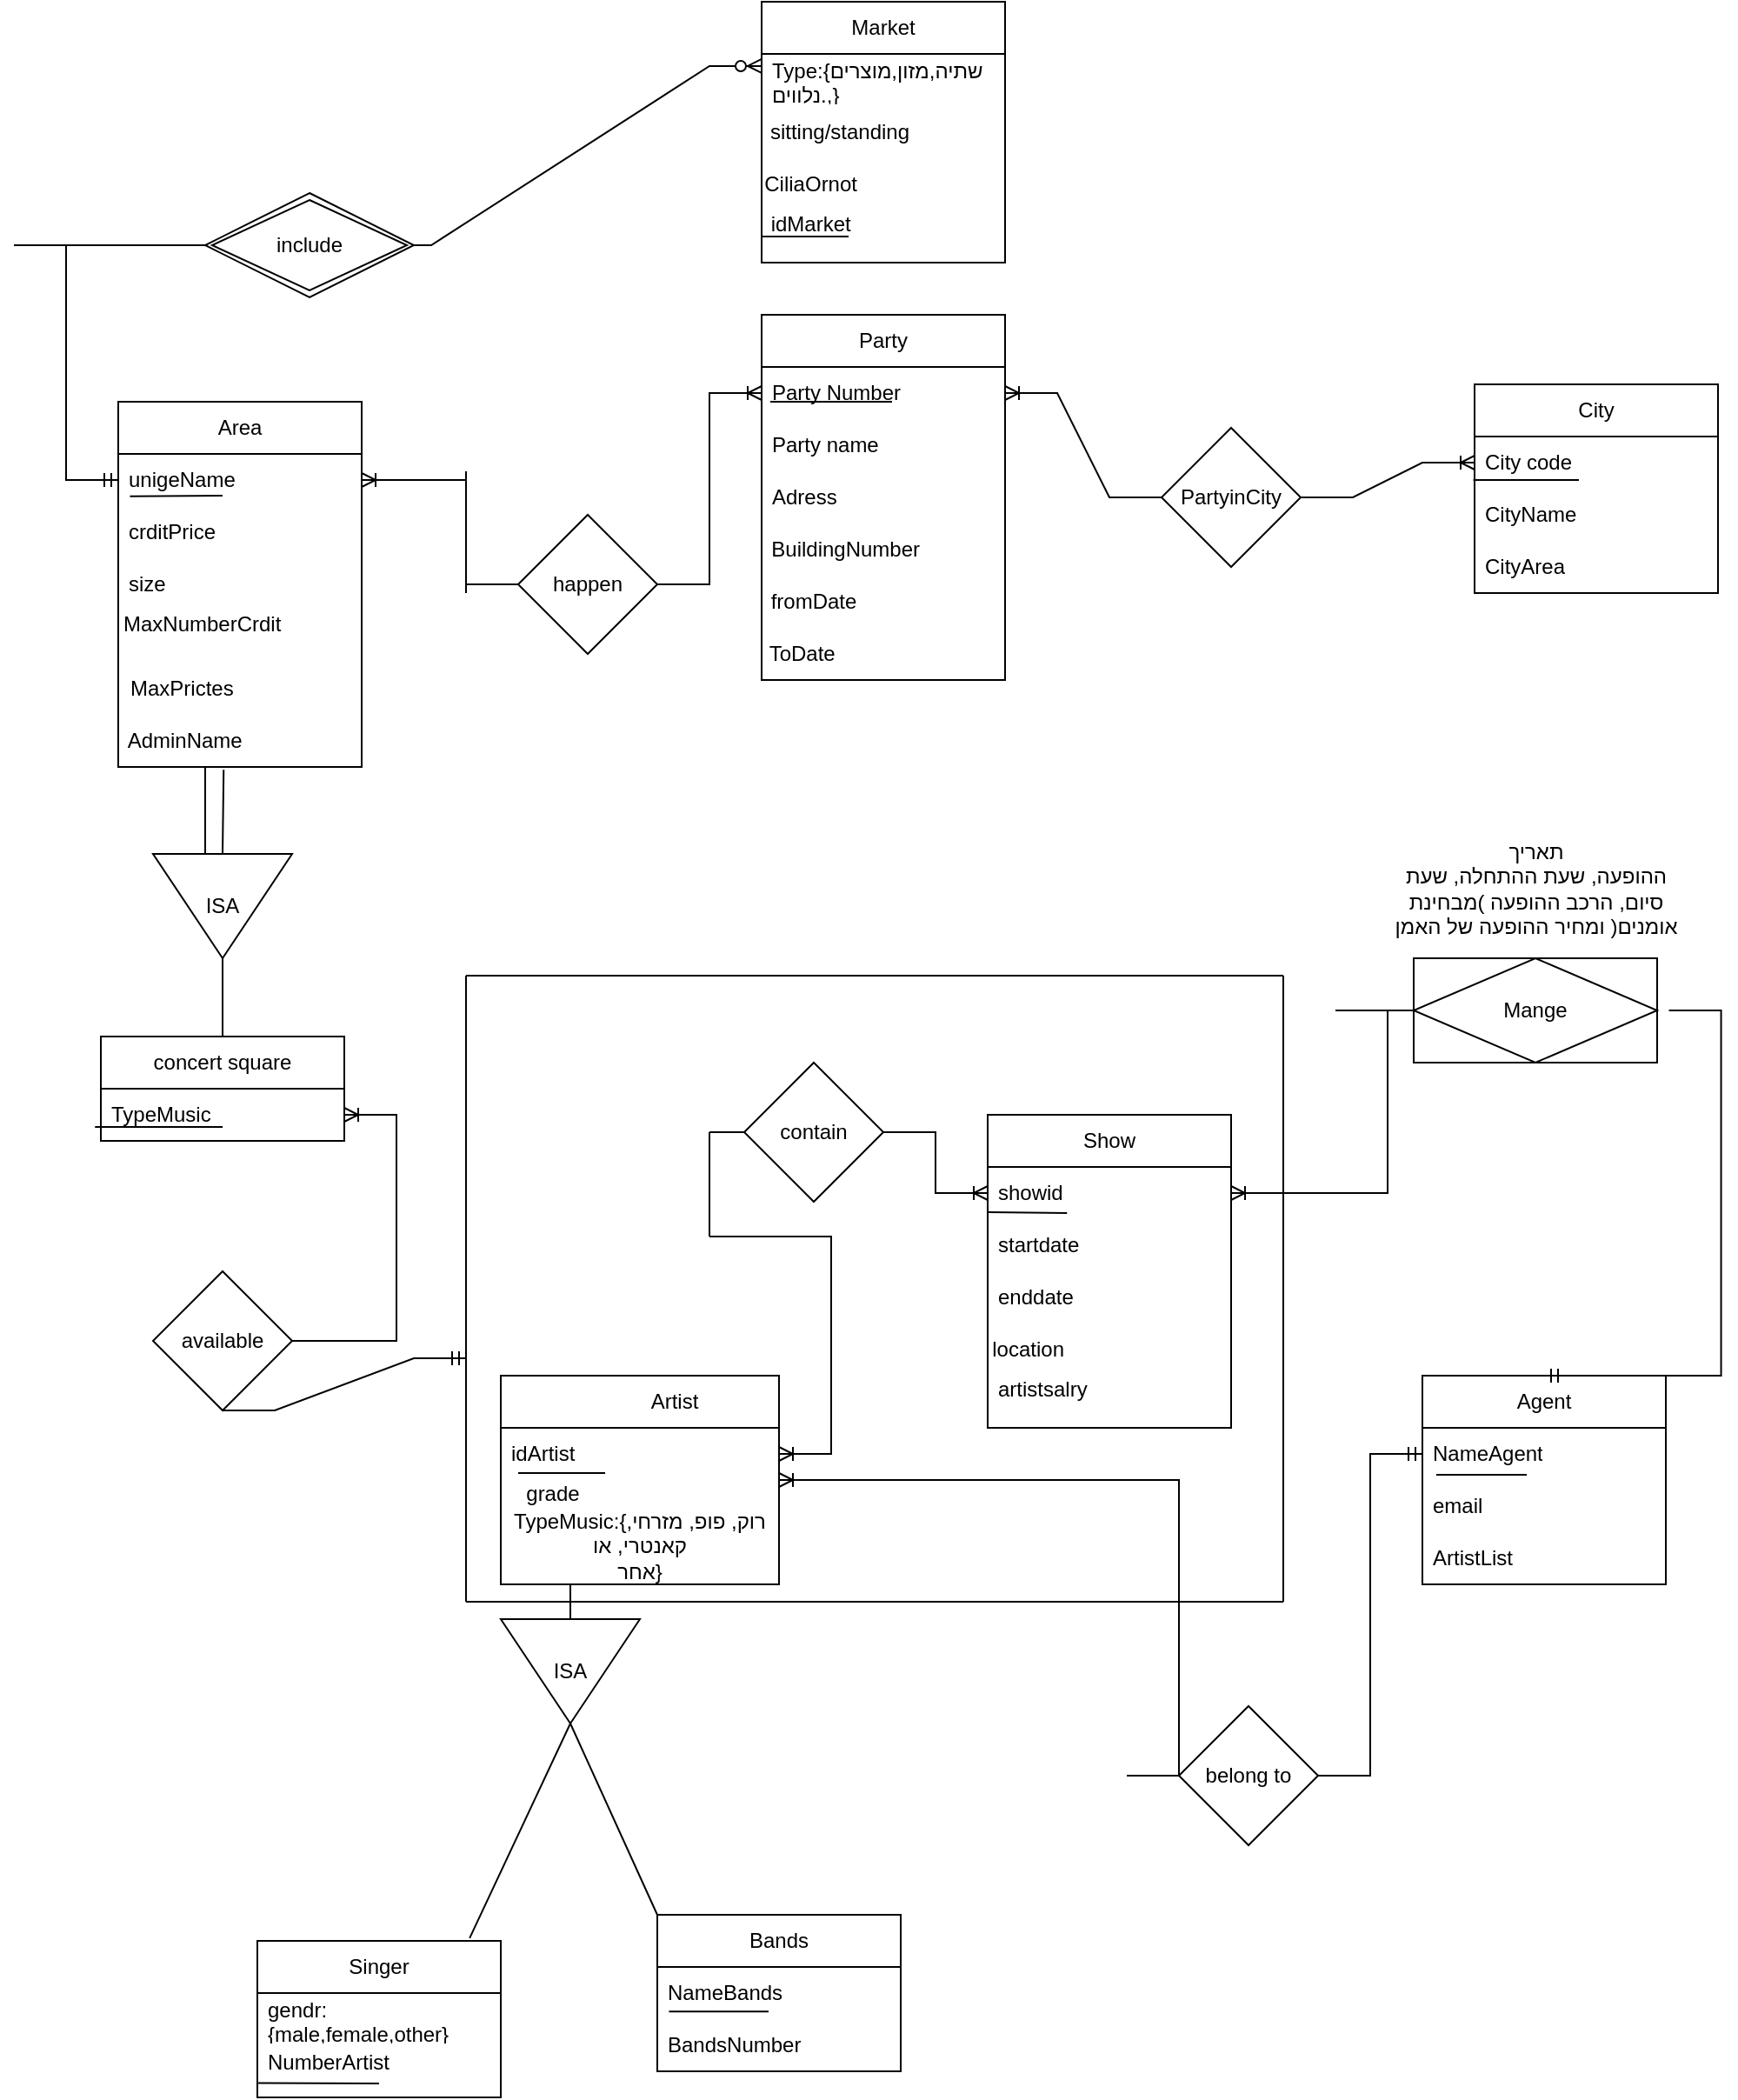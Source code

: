 <mxfile version="21.2.8" type="device">
  <diagram name="‫עמוד-1‬" id="34bfZWkIVzq-DvCz99RQ">
    <mxGraphModel dx="1200" dy="763" grid="1" gridSize="10" guides="1" tooltips="1" connect="1" arrows="1" fold="1" page="1" pageScale="1" pageWidth="1654" pageHeight="2336" math="0" shadow="0">
      <root>
        <mxCell id="0" />
        <mxCell id="1" parent="0" />
        <mxCell id="goCMUvhpIHfgZ5BJ_XMX-2" value="Party" style="swimlane;fontStyle=0;childLayout=stackLayout;horizontal=1;startSize=30;horizontalStack=0;resizeParent=1;resizeParentMax=0;resizeLast=0;collapsible=1;marginBottom=0;whiteSpace=wrap;html=1;" parent="1" vertex="1">
          <mxGeometry x="530" y="200" width="140" height="210" as="geometry" />
        </mxCell>
        <mxCell id="goCMUvhpIHfgZ5BJ_XMX-3" value="Party Number" style="text;strokeColor=none;fillColor=none;align=left;verticalAlign=middle;spacingLeft=4;spacingRight=4;overflow=hidden;points=[[0,0.5],[1,0.5]];portConstraint=eastwest;rotatable=0;whiteSpace=wrap;html=1;" parent="goCMUvhpIHfgZ5BJ_XMX-2" vertex="1">
          <mxGeometry y="30" width="140" height="30" as="geometry" />
        </mxCell>
        <mxCell id="goCMUvhpIHfgZ5BJ_XMX-4" value="Party name" style="text;strokeColor=none;fillColor=none;align=left;verticalAlign=middle;spacingLeft=4;spacingRight=4;overflow=hidden;points=[[0,0.5],[1,0.5]];portConstraint=eastwest;rotatable=0;whiteSpace=wrap;html=1;" parent="goCMUvhpIHfgZ5BJ_XMX-2" vertex="1">
          <mxGeometry y="60" width="140" height="30" as="geometry" />
        </mxCell>
        <mxCell id="goCMUvhpIHfgZ5BJ_XMX-5" value="Adress" style="text;strokeColor=none;fillColor=none;align=left;verticalAlign=middle;spacingLeft=4;spacingRight=4;overflow=hidden;points=[[0,0.5],[1,0.5]];portConstraint=eastwest;rotatable=0;whiteSpace=wrap;html=1;" parent="goCMUvhpIHfgZ5BJ_XMX-2" vertex="1">
          <mxGeometry y="90" width="140" height="30" as="geometry" />
        </mxCell>
        <mxCell id="goCMUvhpIHfgZ5BJ_XMX-6" value="" style="endArrow=none;html=1;rounded=0;" parent="goCMUvhpIHfgZ5BJ_XMX-2" edge="1">
          <mxGeometry width="50" height="50" relative="1" as="geometry">
            <mxPoint x="5" y="50" as="sourcePoint" />
            <mxPoint x="75" y="50" as="targetPoint" />
          </mxGeometry>
        </mxCell>
        <mxCell id="goCMUvhpIHfgZ5BJ_XMX-7" value="BuildingNumber&amp;nbsp; &amp;nbsp; &amp;nbsp; &amp;nbsp; &amp;nbsp; &amp;nbsp; &amp;nbsp;" style="text;html=1;strokeColor=none;fillColor=none;align=center;verticalAlign=middle;whiteSpace=wrap;rounded=0;" parent="goCMUvhpIHfgZ5BJ_XMX-2" vertex="1">
          <mxGeometry y="120" width="140" height="30" as="geometry" />
        </mxCell>
        <mxCell id="goCMUvhpIHfgZ5BJ_XMX-11" value="fromDate&amp;nbsp; &amp;nbsp; &amp;nbsp; &amp;nbsp; &amp;nbsp; &amp;nbsp; &amp;nbsp; &amp;nbsp; &amp;nbsp; &amp;nbsp; &amp;nbsp; &amp;nbsp;&amp;nbsp;" style="text;html=1;strokeColor=none;fillColor=none;align=center;verticalAlign=middle;whiteSpace=wrap;rounded=0;" parent="goCMUvhpIHfgZ5BJ_XMX-2" vertex="1">
          <mxGeometry y="150" width="140" height="30" as="geometry" />
        </mxCell>
        <mxCell id="goCMUvhpIHfgZ5BJ_XMX-12" value="ToDate&amp;nbsp; &amp;nbsp; &amp;nbsp; &amp;nbsp; &amp;nbsp; &amp;nbsp; &amp;nbsp; &amp;nbsp; &amp;nbsp; &amp;nbsp; &amp;nbsp; &amp;nbsp; &amp;nbsp; &amp;nbsp;&amp;nbsp;" style="text;html=1;strokeColor=none;fillColor=none;align=center;verticalAlign=middle;whiteSpace=wrap;rounded=0;" parent="goCMUvhpIHfgZ5BJ_XMX-2" vertex="1">
          <mxGeometry y="180" width="140" height="30" as="geometry" />
        </mxCell>
        <mxCell id="goCMUvhpIHfgZ5BJ_XMX-13" value="Area" style="swimlane;fontStyle=0;childLayout=stackLayout;horizontal=1;startSize=30;horizontalStack=0;resizeParent=1;resizeParentMax=0;resizeLast=0;collapsible=1;marginBottom=0;whiteSpace=wrap;html=1;" parent="1" vertex="1">
          <mxGeometry x="160" y="250" width="140" height="210" as="geometry" />
        </mxCell>
        <mxCell id="goCMUvhpIHfgZ5BJ_XMX-14" value="unigeName" style="text;strokeColor=none;fillColor=none;align=left;verticalAlign=middle;spacingLeft=4;spacingRight=4;overflow=hidden;points=[[0,0.5],[1,0.5]];portConstraint=eastwest;rotatable=0;whiteSpace=wrap;html=1;" parent="goCMUvhpIHfgZ5BJ_XMX-13" vertex="1">
          <mxGeometry y="30" width="140" height="30" as="geometry" />
        </mxCell>
        <mxCell id="goCMUvhpIHfgZ5BJ_XMX-15" value="crditPrice" style="text;strokeColor=none;fillColor=none;align=left;verticalAlign=middle;spacingLeft=4;spacingRight=4;overflow=hidden;points=[[0,0.5],[1,0.5]];portConstraint=eastwest;rotatable=0;whiteSpace=wrap;html=1;" parent="goCMUvhpIHfgZ5BJ_XMX-13" vertex="1">
          <mxGeometry y="60" width="140" height="30" as="geometry" />
        </mxCell>
        <mxCell id="goCMUvhpIHfgZ5BJ_XMX-16" value="size" style="text;strokeColor=none;fillColor=none;align=left;verticalAlign=middle;spacingLeft=4;spacingRight=4;overflow=hidden;points=[[0,0.5],[1,0.5]];portConstraint=eastwest;rotatable=0;whiteSpace=wrap;html=1;" parent="goCMUvhpIHfgZ5BJ_XMX-13" vertex="1">
          <mxGeometry y="90" width="140" height="30" as="geometry" />
        </mxCell>
        <mxCell id="goCMUvhpIHfgZ5BJ_XMX-17" value="MaxNumberCrdit&amp;nbsp; &amp;nbsp; &amp;nbsp; &amp;nbsp; &amp;nbsp; &amp;nbsp; &amp;nbsp; &amp;nbsp;&amp;nbsp;" style="text;html=1;strokeColor=none;fillColor=none;align=center;verticalAlign=middle;whiteSpace=wrap;rounded=0;" parent="goCMUvhpIHfgZ5BJ_XMX-13" vertex="1">
          <mxGeometry y="120" width="140" height="30" as="geometry" />
        </mxCell>
        <mxCell id="goCMUvhpIHfgZ5BJ_XMX-18" value="MaxPrictes&amp;nbsp; &amp;nbsp; &amp;nbsp; &amp;nbsp; &amp;nbsp; &amp;nbsp; &amp;nbsp; &amp;nbsp; &amp;nbsp; &amp;nbsp;&amp;nbsp;" style="text;html=1;strokeColor=none;fillColor=none;align=center;verticalAlign=middle;whiteSpace=wrap;rounded=0;" parent="goCMUvhpIHfgZ5BJ_XMX-13" vertex="1">
          <mxGeometry y="150" width="140" height="30" as="geometry" />
        </mxCell>
        <mxCell id="goCMUvhpIHfgZ5BJ_XMX-21" value="AdminName&amp;nbsp; &amp;nbsp; &amp;nbsp; &amp;nbsp; &amp;nbsp; &amp;nbsp; &amp;nbsp; &amp;nbsp; &amp;nbsp; &amp;nbsp;" style="text;html=1;strokeColor=none;fillColor=none;align=center;verticalAlign=middle;whiteSpace=wrap;rounded=0;" parent="goCMUvhpIHfgZ5BJ_XMX-13" vertex="1">
          <mxGeometry y="180" width="140" height="30" as="geometry" />
        </mxCell>
        <mxCell id="goCMUvhpIHfgZ5BJ_XMX-22" value="" style="endArrow=none;html=1;rounded=0;exitX=0.048;exitY=-0.189;exitDx=0;exitDy=0;exitPerimeter=0;" parent="goCMUvhpIHfgZ5BJ_XMX-13" source="goCMUvhpIHfgZ5BJ_XMX-15" edge="1">
          <mxGeometry width="50" height="50" relative="1" as="geometry">
            <mxPoint x="-70" y="90" as="sourcePoint" />
            <mxPoint x="60" y="54" as="targetPoint" />
          </mxGeometry>
        </mxCell>
        <mxCell id="goCMUvhpIHfgZ5BJ_XMX-24" value="concert square" style="swimlane;fontStyle=0;childLayout=stackLayout;horizontal=1;startSize=30;horizontalStack=0;resizeParent=1;resizeParentMax=0;resizeLast=0;collapsible=1;marginBottom=0;whiteSpace=wrap;html=1;" parent="1" vertex="1">
          <mxGeometry x="150" y="615" width="140" height="60" as="geometry" />
        </mxCell>
        <mxCell id="goCMUvhpIHfgZ5BJ_XMX-25" value="TypeMusic" style="text;strokeColor=none;fillColor=none;align=left;verticalAlign=middle;spacingLeft=4;spacingRight=4;overflow=hidden;points=[[0,0.5],[1,0.5]];portConstraint=eastwest;rotatable=0;whiteSpace=wrap;html=1;" parent="goCMUvhpIHfgZ5BJ_XMX-24" vertex="1">
          <mxGeometry y="30" width="140" height="30" as="geometry" />
        </mxCell>
        <mxCell id="-B7cMqeJj6rll6-kujTo-4" value="" style="endArrow=none;html=1;rounded=0;exitX=-0.024;exitY=0.733;exitDx=0;exitDy=0;exitPerimeter=0;" parent="goCMUvhpIHfgZ5BJ_XMX-24" source="goCMUvhpIHfgZ5BJ_XMX-25" edge="1">
          <mxGeometry width="50" height="50" relative="1" as="geometry">
            <mxPoint x="-60" y="95" as="sourcePoint" />
            <mxPoint x="70" y="52" as="targetPoint" />
          </mxGeometry>
        </mxCell>
        <mxCell id="goCMUvhpIHfgZ5BJ_XMX-28" value="ISA" style="triangle;whiteSpace=wrap;html=1;direction=south;" parent="1" vertex="1">
          <mxGeometry x="180" y="510" width="80" height="60" as="geometry" />
        </mxCell>
        <mxCell id="goCMUvhpIHfgZ5BJ_XMX-29" value="" style="endArrow=none;html=1;rounded=0;" parent="1" edge="1">
          <mxGeometry width="50" height="50" relative="1" as="geometry">
            <mxPoint x="210" y="510" as="sourcePoint" />
            <mxPoint x="210" y="460" as="targetPoint" />
          </mxGeometry>
        </mxCell>
        <mxCell id="goCMUvhpIHfgZ5BJ_XMX-30" value="" style="endArrow=none;html=1;rounded=0;entryX=1;entryY=0.5;entryDx=0;entryDy=0;exitX=0.5;exitY=0;exitDx=0;exitDy=0;" parent="1" source="goCMUvhpIHfgZ5BJ_XMX-24" target="goCMUvhpIHfgZ5BJ_XMX-28" edge="1">
          <mxGeometry width="50" height="50" relative="1" as="geometry">
            <mxPoint x="220" y="600" as="sourcePoint" />
            <mxPoint x="210" y="570" as="targetPoint" />
          </mxGeometry>
        </mxCell>
        <mxCell id="goCMUvhpIHfgZ5BJ_XMX-31" value="Market" style="swimlane;fontStyle=0;childLayout=stackLayout;horizontal=1;startSize=30;horizontalStack=0;resizeParent=1;resizeParentMax=0;resizeLast=0;collapsible=1;marginBottom=0;whiteSpace=wrap;html=1;" parent="1" vertex="1">
          <mxGeometry x="530" y="20" width="140" height="150" as="geometry" />
        </mxCell>
        <mxCell id="goCMUvhpIHfgZ5BJ_XMX-34" value="Type:{שתיה,מזון,מוצרים נלווים.,}" style="text;strokeColor=none;fillColor=none;align=left;verticalAlign=middle;spacingLeft=4;spacingRight=4;overflow=hidden;points=[[0,0.5],[1,0.5]];portConstraint=eastwest;rotatable=0;whiteSpace=wrap;html=1;" parent="goCMUvhpIHfgZ5BJ_XMX-31" vertex="1">
          <mxGeometry y="30" width="140" height="30" as="geometry" />
        </mxCell>
        <mxCell id="goCMUvhpIHfgZ5BJ_XMX-35" value="sitting/standing&amp;nbsp; &amp;nbsp; &amp;nbsp; &amp;nbsp; &amp;nbsp; &amp;nbsp; &amp;nbsp; &amp;nbsp;" style="text;html=1;strokeColor=none;fillColor=none;align=center;verticalAlign=middle;whiteSpace=wrap;rounded=0;" parent="goCMUvhpIHfgZ5BJ_XMX-31" vertex="1">
          <mxGeometry y="60" width="140" height="30" as="geometry" />
        </mxCell>
        <mxCell id="goCMUvhpIHfgZ5BJ_XMX-36" value="CiliaOrnot&amp;nbsp; &amp;nbsp; &amp;nbsp; &amp;nbsp; &amp;nbsp; &amp;nbsp; &amp;nbsp; &amp;nbsp; &amp;nbsp; &amp;nbsp; &amp;nbsp; &amp;nbsp; &amp;nbsp;" style="text;html=1;strokeColor=none;fillColor=none;align=center;verticalAlign=middle;whiteSpace=wrap;rounded=0;" parent="goCMUvhpIHfgZ5BJ_XMX-31" vertex="1">
          <mxGeometry y="90" width="140" height="30" as="geometry" />
        </mxCell>
        <mxCell id="-B7cMqeJj6rll6-kujTo-1" value="idMarket&amp;nbsp; &amp;nbsp; &amp;nbsp; &amp;nbsp; &amp;nbsp; &amp;nbsp; &amp;nbsp; &amp;nbsp; &amp;nbsp; &amp;nbsp; &amp;nbsp; &amp;nbsp; &amp;nbsp;&lt;br&gt;&lt;br&gt;" style="text;html=1;strokeColor=none;fillColor=none;align=center;verticalAlign=middle;whiteSpace=wrap;rounded=0;" parent="goCMUvhpIHfgZ5BJ_XMX-31" vertex="1">
          <mxGeometry y="120" width="140" height="30" as="geometry" />
        </mxCell>
        <mxCell id="-B7cMqeJj6rll6-kujTo-3" value="" style="endArrow=none;html=1;rounded=0;exitX=0;exitY=0.5;exitDx=0;exitDy=0;" parent="goCMUvhpIHfgZ5BJ_XMX-31" source="-B7cMqeJj6rll6-kujTo-1" edge="1">
          <mxGeometry width="50" height="50" relative="1" as="geometry">
            <mxPoint x="-80" y="190" as="sourcePoint" />
            <mxPoint x="50" y="135" as="targetPoint" />
          </mxGeometry>
        </mxCell>
        <mxCell id="goCMUvhpIHfgZ5BJ_XMX-41" value="" style="endArrow=none;html=1;rounded=0;entryX=0.433;entryY=1.056;entryDx=0;entryDy=0;entryPerimeter=0;exitX=0;exitY=0.5;exitDx=0;exitDy=0;" parent="1" source="goCMUvhpIHfgZ5BJ_XMX-28" target="goCMUvhpIHfgZ5BJ_XMX-21" edge="1">
          <mxGeometry width="50" height="50" relative="1" as="geometry">
            <mxPoint x="220" y="510" as="sourcePoint" />
            <mxPoint x="70" y="280.711" as="targetPoint" />
          </mxGeometry>
        </mxCell>
        <mxCell id="goCMUvhpIHfgZ5BJ_XMX-42" value="&lt;blockquote style=&quot;margin: 0 0 0 40px; border: none; padding: 0px;&quot;&gt;Artist&lt;/blockquote&gt;" style="swimlane;fontStyle=0;childLayout=stackLayout;horizontal=1;startSize=30;horizontalStack=0;resizeParent=1;resizeParentMax=0;resizeLast=0;collapsible=1;marginBottom=0;whiteSpace=wrap;html=1;" parent="1" vertex="1">
          <mxGeometry x="380" y="810" width="160" height="120" as="geometry" />
        </mxCell>
        <mxCell id="goCMUvhpIHfgZ5BJ_XMX-43" value="idArtist" style="text;strokeColor=none;fillColor=none;align=left;verticalAlign=middle;spacingLeft=4;spacingRight=4;overflow=hidden;points=[[0,0.5],[1,0.5]];portConstraint=eastwest;rotatable=0;whiteSpace=wrap;html=1;" parent="goCMUvhpIHfgZ5BJ_XMX-42" vertex="1">
          <mxGeometry y="30" width="160" height="30" as="geometry" />
        </mxCell>
        <mxCell id="goCMUvhpIHfgZ5BJ_XMX-53" value="grade&amp;nbsp; &amp;nbsp; &amp;nbsp; &amp;nbsp; &amp;nbsp; &amp;nbsp; &amp;nbsp; &amp;nbsp; &amp;nbsp; &amp;nbsp; &amp;nbsp; &amp;nbsp; &amp;nbsp; &amp;nbsp; &amp;nbsp;&amp;nbsp;&lt;br&gt;&lt;br&gt;" style="text;html=1;strokeColor=none;fillColor=none;align=center;verticalAlign=middle;whiteSpace=wrap;rounded=0;" parent="goCMUvhpIHfgZ5BJ_XMX-42" vertex="1">
          <mxGeometry y="60" width="160" height="30" as="geometry" />
        </mxCell>
        <mxCell id="goCMUvhpIHfgZ5BJ_XMX-66" value="" style="endArrow=none;html=1;rounded=0;" parent="goCMUvhpIHfgZ5BJ_XMX-42" edge="1">
          <mxGeometry width="50" height="50" relative="1" as="geometry">
            <mxPoint x="10" y="56" as="sourcePoint" />
            <mxPoint x="60" y="56" as="targetPoint" />
          </mxGeometry>
        </mxCell>
        <mxCell id="-B7cMqeJj6rll6-kujTo-5" value="TypeMusic:{רוק, פופ, מזרחי, קאנטרי, או&lt;br style=&quot;border-color: var(--border-color); text-align: left;&quot;&gt;&lt;span style=&quot;text-align: left;&quot;&gt;אחר}&lt;br&gt;&lt;br&gt;&lt;/span&gt;" style="text;html=1;strokeColor=none;fillColor=none;align=center;verticalAlign=middle;whiteSpace=wrap;rounded=0;" parent="goCMUvhpIHfgZ5BJ_XMX-42" vertex="1">
          <mxGeometry y="90" width="160" height="30" as="geometry" />
        </mxCell>
        <mxCell id="goCMUvhpIHfgZ5BJ_XMX-49" value="Bands" style="swimlane;fontStyle=0;childLayout=stackLayout;horizontal=1;startSize=30;horizontalStack=0;resizeParent=1;resizeParentMax=0;resizeLast=0;collapsible=1;marginBottom=0;whiteSpace=wrap;html=1;" parent="1" vertex="1">
          <mxGeometry x="470" y="1120" width="140" height="90" as="geometry" />
        </mxCell>
        <mxCell id="goCMUvhpIHfgZ5BJ_XMX-50" value="NameBands" style="text;strokeColor=none;fillColor=none;align=left;verticalAlign=middle;spacingLeft=4;spacingRight=4;overflow=hidden;points=[[0,0.5],[1,0.5]];portConstraint=eastwest;rotatable=0;whiteSpace=wrap;html=1;" parent="goCMUvhpIHfgZ5BJ_XMX-49" vertex="1">
          <mxGeometry y="30" width="140" height="30" as="geometry" />
        </mxCell>
        <mxCell id="goCMUvhpIHfgZ5BJ_XMX-52" value="BandsNumber" style="text;strokeColor=none;fillColor=none;align=left;verticalAlign=middle;spacingLeft=4;spacingRight=4;overflow=hidden;points=[[0,0.5],[1,0.5]];portConstraint=eastwest;rotatable=0;whiteSpace=wrap;html=1;" parent="goCMUvhpIHfgZ5BJ_XMX-49" vertex="1">
          <mxGeometry y="60" width="140" height="30" as="geometry" />
        </mxCell>
        <mxCell id="goCMUvhpIHfgZ5BJ_XMX-67" value="" style="endArrow=none;html=1;rounded=0;entryX=0.457;entryY=-0.144;entryDx=0;entryDy=0;entryPerimeter=0;exitX=0.048;exitY=-0.144;exitDx=0;exitDy=0;exitPerimeter=0;" parent="goCMUvhpIHfgZ5BJ_XMX-49" edge="1">
          <mxGeometry width="50" height="50" relative="1" as="geometry">
            <mxPoint x="6.72" y="55.68" as="sourcePoint" />
            <mxPoint x="63.98" y="55.68" as="targetPoint" />
          </mxGeometry>
        </mxCell>
        <mxCell id="goCMUvhpIHfgZ5BJ_XMX-54" value="Agent" style="swimlane;fontStyle=0;childLayout=stackLayout;horizontal=1;startSize=30;horizontalStack=0;resizeParent=1;resizeParentMax=0;resizeLast=0;collapsible=1;marginBottom=0;whiteSpace=wrap;html=1;" parent="1" vertex="1">
          <mxGeometry x="910" y="810" width="140" height="120" as="geometry" />
        </mxCell>
        <mxCell id="goCMUvhpIHfgZ5BJ_XMX-55" value="NameAgent" style="text;strokeColor=none;fillColor=none;align=left;verticalAlign=middle;spacingLeft=4;spacingRight=4;overflow=hidden;points=[[0,0.5],[1,0.5]];portConstraint=eastwest;rotatable=0;whiteSpace=wrap;html=1;" parent="goCMUvhpIHfgZ5BJ_XMX-54" vertex="1">
          <mxGeometry y="30" width="140" height="30" as="geometry" />
        </mxCell>
        <mxCell id="goCMUvhpIHfgZ5BJ_XMX-56" value="email" style="text;strokeColor=none;fillColor=none;align=left;verticalAlign=middle;spacingLeft=4;spacingRight=4;overflow=hidden;points=[[0,0.5],[1,0.5]];portConstraint=eastwest;rotatable=0;whiteSpace=wrap;html=1;" parent="goCMUvhpIHfgZ5BJ_XMX-54" vertex="1">
          <mxGeometry y="60" width="140" height="30" as="geometry" />
        </mxCell>
        <mxCell id="goCMUvhpIHfgZ5BJ_XMX-68" value="" style="endArrow=none;html=1;rounded=0;exitX=0.057;exitY=-0.1;exitDx=0;exitDy=0;exitPerimeter=0;" parent="goCMUvhpIHfgZ5BJ_XMX-54" source="goCMUvhpIHfgZ5BJ_XMX-56" edge="1">
          <mxGeometry width="50" height="50" relative="1" as="geometry">
            <mxPoint x="-50" y="90" as="sourcePoint" />
            <mxPoint x="60" y="57" as="targetPoint" />
          </mxGeometry>
        </mxCell>
        <mxCell id="goCMUvhpIHfgZ5BJ_XMX-57" value="ArtistList" style="text;strokeColor=none;fillColor=none;align=left;verticalAlign=middle;spacingLeft=4;spacingRight=4;overflow=hidden;points=[[0,0.5],[1,0.5]];portConstraint=eastwest;rotatable=0;whiteSpace=wrap;html=1;" parent="goCMUvhpIHfgZ5BJ_XMX-54" vertex="1">
          <mxGeometry y="90" width="140" height="30" as="geometry" />
        </mxCell>
        <mxCell id="goCMUvhpIHfgZ5BJ_XMX-60" value="available" style="rhombus;whiteSpace=wrap;html=1;" parent="1" vertex="1">
          <mxGeometry x="180" y="750" width="80" height="80" as="geometry" />
        </mxCell>
        <mxCell id="goCMUvhpIHfgZ5BJ_XMX-69" value="belong to" style="rhombus;whiteSpace=wrap;html=1;" parent="1" vertex="1">
          <mxGeometry x="770" y="1000" width="80" height="80" as="geometry" />
        </mxCell>
        <mxCell id="goCMUvhpIHfgZ5BJ_XMX-70" value="" style="edgeStyle=entityRelationEdgeStyle;fontSize=12;html=1;endArrow=ERmandOne;rounded=0;exitX=1;exitY=0.5;exitDx=0;exitDy=0;entryX=0;entryY=0.5;entryDx=0;entryDy=0;" parent="1" source="goCMUvhpIHfgZ5BJ_XMX-69" target="goCMUvhpIHfgZ5BJ_XMX-55" edge="1">
          <mxGeometry width="100" height="100" relative="1" as="geometry">
            <mxPoint x="900" y="850" as="sourcePoint" />
            <mxPoint x="800" y="780" as="targetPoint" />
          </mxGeometry>
        </mxCell>
        <mxCell id="goCMUvhpIHfgZ5BJ_XMX-75" value="happen" style="rhombus;whiteSpace=wrap;html=1;" parent="1" vertex="1">
          <mxGeometry x="390" y="315" width="80" height="80" as="geometry" />
        </mxCell>
        <mxCell id="goCMUvhpIHfgZ5BJ_XMX-77" value="" style="edgeStyle=entityRelationEdgeStyle;fontSize=12;html=1;endArrow=ERoneToMany;rounded=0;exitX=1;exitY=0.5;exitDx=0;exitDy=0;entryX=0;entryY=0.5;entryDx=0;entryDy=0;" parent="1" source="goCMUvhpIHfgZ5BJ_XMX-75" target="goCMUvhpIHfgZ5BJ_XMX-3" edge="1">
          <mxGeometry width="100" height="100" relative="1" as="geometry">
            <mxPoint x="490" y="360" as="sourcePoint" />
            <mxPoint x="590" y="260" as="targetPoint" />
          </mxGeometry>
        </mxCell>
        <mxCell id="goCMUvhpIHfgZ5BJ_XMX-82" value="" style="edgeStyle=entityRelationEdgeStyle;fontSize=12;html=1;endArrow=ERmandOne;rounded=0;entryX=0;entryY=0.5;entryDx=0;entryDy=0;" parent="1" target="goCMUvhpIHfgZ5BJ_XMX-14" edge="1">
          <mxGeometry width="100" height="100" relative="1" as="geometry">
            <mxPoint x="100" y="160" as="sourcePoint" />
            <mxPoint x="360" y="160" as="targetPoint" />
          </mxGeometry>
        </mxCell>
        <mxCell id="goCMUvhpIHfgZ5BJ_XMX-83" value="" style="endArrow=none;html=1;rounded=0;" parent="1" edge="1">
          <mxGeometry width="50" height="50" relative="1" as="geometry">
            <mxPoint x="360" y="360" as="sourcePoint" />
            <mxPoint x="360" y="290" as="targetPoint" />
          </mxGeometry>
        </mxCell>
        <mxCell id="goCMUvhpIHfgZ5BJ_XMX-84" value="" style="endArrow=none;html=1;rounded=0;exitX=0;exitY=0.5;exitDx=0;exitDy=0;" parent="1" source="goCMUvhpIHfgZ5BJ_XMX-75" edge="1">
          <mxGeometry width="50" height="50" relative="1" as="geometry">
            <mxPoint x="330" y="400" as="sourcePoint" />
            <mxPoint x="360" y="355" as="targetPoint" />
          </mxGeometry>
        </mxCell>
        <mxCell id="goCMUvhpIHfgZ5BJ_XMX-85" value="" style="edgeStyle=entityRelationEdgeStyle;fontSize=12;html=1;endArrow=ERzeroToMany;endFill=1;rounded=0;exitX=1;exitY=0.5;exitDx=0;exitDy=0;entryX=0;entryY=0.233;entryDx=0;entryDy=0;entryPerimeter=0;" parent="1" target="goCMUvhpIHfgZ5BJ_XMX-34" edge="1">
          <mxGeometry width="100" height="100" relative="1" as="geometry">
            <mxPoint x="310" y="160" as="sourcePoint" />
            <mxPoint x="520" y="60" as="targetPoint" />
          </mxGeometry>
        </mxCell>
        <mxCell id="goCMUvhpIHfgZ5BJ_XMX-86" value="" style="endArrow=none;html=1;rounded=0;" parent="1" edge="1">
          <mxGeometry width="50" height="50" relative="1" as="geometry">
            <mxPoint x="130" y="160" as="sourcePoint" />
            <mxPoint x="230" y="160" as="targetPoint" />
          </mxGeometry>
        </mxCell>
        <mxCell id="goCMUvhpIHfgZ5BJ_XMX-95" value="" style="edgeStyle=entityRelationEdgeStyle;fontSize=12;html=1;endArrow=ERmandOne;rounded=0;entryX=0.5;entryY=0;entryDx=0;entryDy=0;" parent="1" target="goCMUvhpIHfgZ5BJ_XMX-54" edge="1">
          <mxGeometry width="100" height="100" relative="1" as="geometry">
            <mxPoint x="1051.778" y="600" as="sourcePoint" />
            <mxPoint x="1080" y="390" as="targetPoint" />
          </mxGeometry>
        </mxCell>
        <mxCell id="goCMUvhpIHfgZ5BJ_XMX-96" value="תאריך&lt;br/&gt;ההופעה, שעת ההתחלה, שעת סיום, הרכב ההופעה )מבחינת אומנים( ומחיר ההופעה של האמן" style="text;html=1;strokeColor=none;fillColor=none;align=center;verticalAlign=middle;whiteSpace=wrap;rounded=0;" parent="1" vertex="1">
          <mxGeometry x="892.5" y="520" width="165" height="20" as="geometry" />
        </mxCell>
        <mxCell id="0bZPoKOxgJVZyqrfnEEZ-1" value="" style="edgeStyle=entityRelationEdgeStyle;fontSize=12;html=1;endArrow=ERoneToMany;rounded=0;entryX=1;entryY=0.5;entryDx=0;entryDy=0;" parent="1" target="goCMUvhpIHfgZ5BJ_XMX-14" edge="1">
          <mxGeometry width="100" height="100" relative="1" as="geometry">
            <mxPoint x="330" y="295" as="sourcePoint" />
            <mxPoint x="460" y="200" as="targetPoint" />
          </mxGeometry>
        </mxCell>
        <mxCell id="0bZPoKOxgJVZyqrfnEEZ-4" value="Show" style="swimlane;fontStyle=0;childLayout=stackLayout;horizontal=1;startSize=30;horizontalStack=0;resizeParent=1;resizeParentMax=0;resizeLast=0;collapsible=1;marginBottom=0;whiteSpace=wrap;html=1;" parent="1" vertex="1">
          <mxGeometry x="660" y="660" width="140" height="180" as="geometry" />
        </mxCell>
        <mxCell id="0bZPoKOxgJVZyqrfnEEZ-5" value="showid" style="text;strokeColor=none;fillColor=none;align=left;verticalAlign=middle;spacingLeft=4;spacingRight=4;overflow=hidden;points=[[0,0.5],[1,0.5]];portConstraint=eastwest;rotatable=0;whiteSpace=wrap;html=1;" parent="0bZPoKOxgJVZyqrfnEEZ-4" vertex="1">
          <mxGeometry y="30" width="140" height="30" as="geometry" />
        </mxCell>
        <mxCell id="0bZPoKOxgJVZyqrfnEEZ-6" value="startdate" style="text;strokeColor=none;fillColor=none;align=left;verticalAlign=middle;spacingLeft=4;spacingRight=4;overflow=hidden;points=[[0,0.5],[1,0.5]];portConstraint=eastwest;rotatable=0;whiteSpace=wrap;html=1;" parent="0bZPoKOxgJVZyqrfnEEZ-4" vertex="1">
          <mxGeometry y="60" width="140" height="30" as="geometry" />
        </mxCell>
        <mxCell id="0bZPoKOxgJVZyqrfnEEZ-7" value="enddate" style="text;strokeColor=none;fillColor=none;align=left;verticalAlign=middle;spacingLeft=4;spacingRight=4;overflow=hidden;points=[[0,0.5],[1,0.5]];portConstraint=eastwest;rotatable=0;whiteSpace=wrap;html=1;" parent="0bZPoKOxgJVZyqrfnEEZ-4" vertex="1">
          <mxGeometry y="90" width="140" height="30" as="geometry" />
        </mxCell>
        <mxCell id="0bZPoKOxgJVZyqrfnEEZ-19" value="location&amp;nbsp; &amp;nbsp; &amp;nbsp; &amp;nbsp; &amp;nbsp; &amp;nbsp; &amp;nbsp; &amp;nbsp; &amp;nbsp; &amp;nbsp; &amp;nbsp; &amp;nbsp; &amp;nbsp; &amp;nbsp;&amp;nbsp;" style="text;html=1;strokeColor=none;fillColor=none;align=center;verticalAlign=middle;whiteSpace=wrap;rounded=0;" parent="0bZPoKOxgJVZyqrfnEEZ-4" vertex="1">
          <mxGeometry y="120" width="140" height="30" as="geometry" />
        </mxCell>
        <mxCell id="0bZPoKOxgJVZyqrfnEEZ-20" value="artistsalry&amp;nbsp; &amp;nbsp; &amp;nbsp; &amp;nbsp; &amp;nbsp; &amp;nbsp; &amp;nbsp; &amp;nbsp; &amp;nbsp; &amp;nbsp; &amp;nbsp; &amp;nbsp; &amp;nbsp;&amp;nbsp;" style="text;html=1;strokeColor=none;fillColor=none;align=center;verticalAlign=middle;whiteSpace=wrap;rounded=0;" parent="0bZPoKOxgJVZyqrfnEEZ-4" vertex="1">
          <mxGeometry y="150" width="140" height="30" as="geometry" />
        </mxCell>
        <mxCell id="0bZPoKOxgJVZyqrfnEEZ-23" value="" style="endArrow=none;html=1;rounded=0;entryX=0.326;entryY=-0.118;entryDx=0;entryDy=0;entryPerimeter=0;" parent="0bZPoKOxgJVZyqrfnEEZ-4" target="0bZPoKOxgJVZyqrfnEEZ-6" edge="1">
          <mxGeometry width="50" height="50" relative="1" as="geometry">
            <mxPoint y="56" as="sourcePoint" />
            <mxPoint x="40" y="61" as="targetPoint" />
          </mxGeometry>
        </mxCell>
        <mxCell id="0bZPoKOxgJVZyqrfnEEZ-9" value="Singer" style="swimlane;fontStyle=0;childLayout=stackLayout;horizontal=1;startSize=30;horizontalStack=0;resizeParent=1;resizeParentMax=0;resizeLast=0;collapsible=1;marginBottom=0;whiteSpace=wrap;html=1;" parent="1" vertex="1">
          <mxGeometry x="240" y="1135" width="140" height="90" as="geometry" />
        </mxCell>
        <mxCell id="0bZPoKOxgJVZyqrfnEEZ-10" value="gendr:{male,female,other}" style="text;strokeColor=none;fillColor=none;align=left;verticalAlign=middle;spacingLeft=4;spacingRight=4;overflow=hidden;points=[[0,0.5],[1,0.5]];portConstraint=eastwest;rotatable=0;whiteSpace=wrap;html=1;" parent="0bZPoKOxgJVZyqrfnEEZ-9" vertex="1">
          <mxGeometry y="30" width="140" height="30" as="geometry" />
        </mxCell>
        <mxCell id="0bZPoKOxgJVZyqrfnEEZ-12" value="NumberArtist&lt;br&gt;&lt;br&gt;" style="text;strokeColor=none;fillColor=none;align=left;verticalAlign=middle;spacingLeft=4;spacingRight=4;overflow=hidden;points=[[0,0.5],[1,0.5]];portConstraint=eastwest;rotatable=0;whiteSpace=wrap;html=1;" parent="0bZPoKOxgJVZyqrfnEEZ-9" vertex="1">
          <mxGeometry y="60" width="140" height="30" as="geometry" />
        </mxCell>
        <mxCell id="-B7cMqeJj6rll6-kujTo-6" value="" style="endArrow=none;html=1;rounded=0;exitX=0.004;exitY=0.724;exitDx=0;exitDy=0;exitPerimeter=0;" parent="0bZPoKOxgJVZyqrfnEEZ-9" source="0bZPoKOxgJVZyqrfnEEZ-12" edge="1">
          <mxGeometry width="50" height="50" relative="1" as="geometry">
            <mxPoint x="-90" y="95" as="sourcePoint" />
            <mxPoint x="70" y="82" as="targetPoint" />
          </mxGeometry>
        </mxCell>
        <mxCell id="0bZPoKOxgJVZyqrfnEEZ-13" value="ISA" style="triangle;whiteSpace=wrap;html=1;direction=south;" parent="1" vertex="1">
          <mxGeometry x="380" y="950" width="80" height="60" as="geometry" />
        </mxCell>
        <mxCell id="0bZPoKOxgJVZyqrfnEEZ-14" value="" style="endArrow=none;html=1;rounded=0;exitX=0.872;exitY=-0.017;exitDx=0;exitDy=0;exitPerimeter=0;entryX=1;entryY=0.5;entryDx=0;entryDy=0;" parent="1" source="0bZPoKOxgJVZyqrfnEEZ-9" target="0bZPoKOxgJVZyqrfnEEZ-13" edge="1">
          <mxGeometry width="50" height="50" relative="1" as="geometry">
            <mxPoint x="340" y="1100" as="sourcePoint" />
            <mxPoint x="390" y="1050" as="targetPoint" />
          </mxGeometry>
        </mxCell>
        <mxCell id="0bZPoKOxgJVZyqrfnEEZ-15" value="" style="endArrow=none;html=1;rounded=0;exitX=0;exitY=0;exitDx=0;exitDy=0;entryX=1;entryY=0.5;entryDx=0;entryDy=0;" parent="1" source="goCMUvhpIHfgZ5BJ_XMX-49" target="0bZPoKOxgJVZyqrfnEEZ-13" edge="1">
          <mxGeometry width="50" height="50" relative="1" as="geometry">
            <mxPoint x="360" y="1110" as="sourcePoint" />
            <mxPoint x="410" y="1060" as="targetPoint" />
          </mxGeometry>
        </mxCell>
        <mxCell id="0bZPoKOxgJVZyqrfnEEZ-16" value="" style="endArrow=none;html=1;rounded=0;exitX=0;exitY=0.5;exitDx=0;exitDy=0;entryX=0.25;entryY=1;entryDx=0;entryDy=0;" parent="1" source="0bZPoKOxgJVZyqrfnEEZ-13" target="-B7cMqeJj6rll6-kujTo-5" edge="1">
          <mxGeometry width="50" height="50" relative="1" as="geometry">
            <mxPoint x="390" y="950" as="sourcePoint" />
            <mxPoint x="420" y="940" as="targetPoint" />
          </mxGeometry>
        </mxCell>
        <mxCell id="0bZPoKOxgJVZyqrfnEEZ-22" value="include" style="shape=rhombus;double=1;perimeter=rhombusPerimeter;whiteSpace=wrap;html=1;align=center;" parent="1" vertex="1">
          <mxGeometry x="210" y="130" width="120" height="60" as="geometry" />
        </mxCell>
        <mxCell id="0bZPoKOxgJVZyqrfnEEZ-24" value="Mange" style="shape=associativeEntity;whiteSpace=wrap;html=1;align=center;" parent="1" vertex="1">
          <mxGeometry x="905" y="570" width="140" height="60" as="geometry" />
        </mxCell>
        <mxCell id="4B7bV3xadCpm8luRiKtJ-2" value="" style="edgeStyle=entityRelationEdgeStyle;fontSize=12;html=1;endArrow=ERoneToMany;rounded=0;entryX=1;entryY=0.5;entryDx=0;entryDy=0;" parent="1" target="0bZPoKOxgJVZyqrfnEEZ-5" edge="1">
          <mxGeometry width="100" height="100" relative="1" as="geometry">
            <mxPoint x="860" y="600" as="sourcePoint" />
            <mxPoint x="880" y="620" as="targetPoint" />
          </mxGeometry>
        </mxCell>
        <mxCell id="4B7bV3xadCpm8luRiKtJ-3" value="contain" style="rhombus;whiteSpace=wrap;html=1;" parent="1" vertex="1">
          <mxGeometry x="520" y="630" width="80" height="80" as="geometry" />
        </mxCell>
        <mxCell id="4B7bV3xadCpm8luRiKtJ-4" value="" style="edgeStyle=entityRelationEdgeStyle;fontSize=12;html=1;endArrow=ERoneToMany;rounded=0;entryX=0;entryY=0.5;entryDx=0;entryDy=0;" parent="1" target="0bZPoKOxgJVZyqrfnEEZ-5" edge="1">
          <mxGeometry width="100" height="100" relative="1" as="geometry">
            <mxPoint x="600" y="670" as="sourcePoint" />
            <mxPoint x="700" y="570" as="targetPoint" />
          </mxGeometry>
        </mxCell>
        <mxCell id="4B7bV3xadCpm8luRiKtJ-5" value="" style="edgeStyle=entityRelationEdgeStyle;fontSize=12;html=1;endArrow=ERoneToMany;rounded=0;" parent="1" target="goCMUvhpIHfgZ5BJ_XMX-43" edge="1">
          <mxGeometry width="100" height="100" relative="1" as="geometry">
            <mxPoint x="500" y="730" as="sourcePoint" />
            <mxPoint x="640" y="730" as="targetPoint" />
          </mxGeometry>
        </mxCell>
        <mxCell id="4B7bV3xadCpm8luRiKtJ-6" value="" style="endArrow=none;html=1;rounded=0;" parent="1" edge="1">
          <mxGeometry width="50" height="50" relative="1" as="geometry">
            <mxPoint x="500" y="730" as="sourcePoint" />
            <mxPoint x="500" y="670" as="targetPoint" />
          </mxGeometry>
        </mxCell>
        <mxCell id="4B7bV3xadCpm8luRiKtJ-7" value="" style="endArrow=none;html=1;rounded=0;entryX=0;entryY=0.5;entryDx=0;entryDy=0;" parent="1" target="4B7bV3xadCpm8luRiKtJ-3" edge="1">
          <mxGeometry width="50" height="50" relative="1" as="geometry">
            <mxPoint x="500" y="670" as="sourcePoint" />
            <mxPoint x="550" y="620" as="targetPoint" />
          </mxGeometry>
        </mxCell>
        <mxCell id="4B7bV3xadCpm8luRiKtJ-12" value="" style="endArrow=none;html=1;rounded=0;" parent="1" edge="1">
          <mxGeometry width="50" height="50" relative="1" as="geometry">
            <mxPoint x="360" y="940" as="sourcePoint" />
            <mxPoint x="830" y="940" as="targetPoint" />
          </mxGeometry>
        </mxCell>
        <mxCell id="4B7bV3xadCpm8luRiKtJ-13" value="" style="endArrow=none;html=1;rounded=0;" parent="1" edge="1">
          <mxGeometry width="50" height="50" relative="1" as="geometry">
            <mxPoint x="830" y="940" as="sourcePoint" />
            <mxPoint x="830" y="580" as="targetPoint" />
          </mxGeometry>
        </mxCell>
        <mxCell id="4B7bV3xadCpm8luRiKtJ-14" value="" style="endArrow=none;html=1;rounded=0;" parent="1" edge="1">
          <mxGeometry width="50" height="50" relative="1" as="geometry">
            <mxPoint x="360" y="580" as="sourcePoint" />
            <mxPoint x="830" y="580" as="targetPoint" />
          </mxGeometry>
        </mxCell>
        <mxCell id="4B7bV3xadCpm8luRiKtJ-15" value="" style="endArrow=none;html=1;rounded=0;" parent="1" edge="1">
          <mxGeometry width="50" height="50" relative="1" as="geometry">
            <mxPoint x="360" y="940" as="sourcePoint" />
            <mxPoint x="360" y="580" as="targetPoint" />
          </mxGeometry>
        </mxCell>
        <mxCell id="4B7bV3xadCpm8luRiKtJ-17" value="" style="edgeStyle=entityRelationEdgeStyle;fontSize=12;html=1;endArrow=ERoneToMany;rounded=0;entryX=1;entryY=0;entryDx=0;entryDy=0;" parent="1" target="goCMUvhpIHfgZ5BJ_XMX-53" edge="1">
          <mxGeometry width="100" height="100" relative="1" as="geometry">
            <mxPoint x="740" y="1040" as="sourcePoint" />
            <mxPoint x="870" y="940" as="targetPoint" />
          </mxGeometry>
        </mxCell>
        <mxCell id="4B7bV3xadCpm8luRiKtJ-18" value="" style="endArrow=none;html=1;rounded=0;entryX=0;entryY=0.5;entryDx=0;entryDy=0;" parent="1" target="0bZPoKOxgJVZyqrfnEEZ-24" edge="1">
          <mxGeometry width="50" height="50" relative="1" as="geometry">
            <mxPoint x="890" y="600" as="sourcePoint" />
            <mxPoint x="940" y="550" as="targetPoint" />
          </mxGeometry>
        </mxCell>
        <mxCell id="4B7bV3xadCpm8luRiKtJ-19" value="" style="edgeStyle=entityRelationEdgeStyle;fontSize=12;html=1;endArrow=ERoneToMany;rounded=0;" parent="1" target="goCMUvhpIHfgZ5BJ_XMX-25" edge="1">
          <mxGeometry width="100" height="100" relative="1" as="geometry">
            <mxPoint x="260" y="790" as="sourcePoint" />
            <mxPoint x="360" y="690" as="targetPoint" />
          </mxGeometry>
        </mxCell>
        <mxCell id="4B7bV3xadCpm8luRiKtJ-20" value="" style="edgeStyle=entityRelationEdgeStyle;fontSize=12;html=1;endArrow=ERmandOne;rounded=0;exitX=0.5;exitY=1;exitDx=0;exitDy=0;" parent="1" source="goCMUvhpIHfgZ5BJ_XMX-60" edge="1">
          <mxGeometry width="100" height="100" relative="1" as="geometry">
            <mxPoint x="260" y="920" as="sourcePoint" />
            <mxPoint x="360" y="800" as="targetPoint" />
          </mxGeometry>
        </mxCell>
        <mxCell id="1EgHy9HLvDguy03oD1R0-1" value="City" style="swimlane;fontStyle=0;childLayout=stackLayout;horizontal=1;startSize=30;horizontalStack=0;resizeParent=1;resizeParentMax=0;resizeLast=0;collapsible=1;marginBottom=0;whiteSpace=wrap;html=1;" vertex="1" parent="1">
          <mxGeometry x="940" y="240" width="140" height="120" as="geometry" />
        </mxCell>
        <mxCell id="1EgHy9HLvDguy03oD1R0-2" value="City code&amp;nbsp; &amp;nbsp; &amp;nbsp; &amp;nbsp; &amp;nbsp; &amp;nbsp; &amp;nbsp; &amp;nbsp; &amp;nbsp; &amp;nbsp; &amp;nbsp;&amp;nbsp;" style="text;strokeColor=none;fillColor=none;align=left;verticalAlign=middle;spacingLeft=4;spacingRight=4;overflow=hidden;points=[[0,0.5],[1,0.5]];portConstraint=eastwest;rotatable=0;whiteSpace=wrap;html=1;" vertex="1" parent="1EgHy9HLvDguy03oD1R0-1">
          <mxGeometry y="30" width="140" height="30" as="geometry" />
        </mxCell>
        <mxCell id="1EgHy9HLvDguy03oD1R0-3" value="CityName&amp;nbsp; &amp;nbsp; &amp;nbsp; &amp;nbsp; &amp;nbsp; &amp;nbsp; &amp;nbsp; &amp;nbsp; &amp;nbsp; &amp;nbsp; &amp;nbsp; &amp;nbsp;" style="text;strokeColor=none;fillColor=none;align=left;verticalAlign=middle;spacingLeft=4;spacingRight=4;overflow=hidden;points=[[0,0.5],[1,0.5]];portConstraint=eastwest;rotatable=0;whiteSpace=wrap;html=1;" vertex="1" parent="1EgHy9HLvDguy03oD1R0-1">
          <mxGeometry y="60" width="140" height="30" as="geometry" />
        </mxCell>
        <mxCell id="1EgHy9HLvDguy03oD1R0-4" value="CityArea" style="text;strokeColor=none;fillColor=none;align=left;verticalAlign=middle;spacingLeft=4;spacingRight=4;overflow=hidden;points=[[0,0.5],[1,0.5]];portConstraint=eastwest;rotatable=0;whiteSpace=wrap;html=1;" vertex="1" parent="1EgHy9HLvDguy03oD1R0-1">
          <mxGeometry y="90" width="140" height="30" as="geometry" />
        </mxCell>
        <mxCell id="1EgHy9HLvDguy03oD1R0-8" value="" style="endArrow=none;html=1;rounded=0;entryX=-0.005;entryY=0.833;entryDx=0;entryDy=0;entryPerimeter=0;" edge="1" parent="1EgHy9HLvDguy03oD1R0-1" target="1EgHy9HLvDguy03oD1R0-2">
          <mxGeometry width="50" height="50" relative="1" as="geometry">
            <mxPoint x="60" y="55" as="sourcePoint" />
            <mxPoint y="50" as="targetPoint" />
          </mxGeometry>
        </mxCell>
        <mxCell id="1EgHy9HLvDguy03oD1R0-5" value="PartyinCity" style="rhombus;whiteSpace=wrap;html=1;" vertex="1" parent="1">
          <mxGeometry x="760" y="265" width="80" height="80" as="geometry" />
        </mxCell>
        <mxCell id="1EgHy9HLvDguy03oD1R0-6" value="" style="edgeStyle=entityRelationEdgeStyle;fontSize=12;html=1;endArrow=ERoneToMany;rounded=0;entryX=1;entryY=0.5;entryDx=0;entryDy=0;exitX=0;exitY=0.5;exitDx=0;exitDy=0;" edge="1" parent="1" source="1EgHy9HLvDguy03oD1R0-5" target="goCMUvhpIHfgZ5BJ_XMX-3">
          <mxGeometry width="100" height="100" relative="1" as="geometry">
            <mxPoint x="710" y="450" as="sourcePoint" />
            <mxPoint x="810" y="350" as="targetPoint" />
          </mxGeometry>
        </mxCell>
        <mxCell id="1EgHy9HLvDguy03oD1R0-7" value="" style="edgeStyle=entityRelationEdgeStyle;fontSize=12;html=1;endArrow=ERoneToMany;rounded=0;entryX=0;entryY=0.5;entryDx=0;entryDy=0;exitX=1;exitY=0.5;exitDx=0;exitDy=0;" edge="1" parent="1" source="1EgHy9HLvDguy03oD1R0-5" target="1EgHy9HLvDguy03oD1R0-2">
          <mxGeometry width="100" height="100" relative="1" as="geometry">
            <mxPoint x="840" y="310" as="sourcePoint" />
            <mxPoint x="940" y="210" as="targetPoint" />
          </mxGeometry>
        </mxCell>
      </root>
    </mxGraphModel>
  </diagram>
</mxfile>
